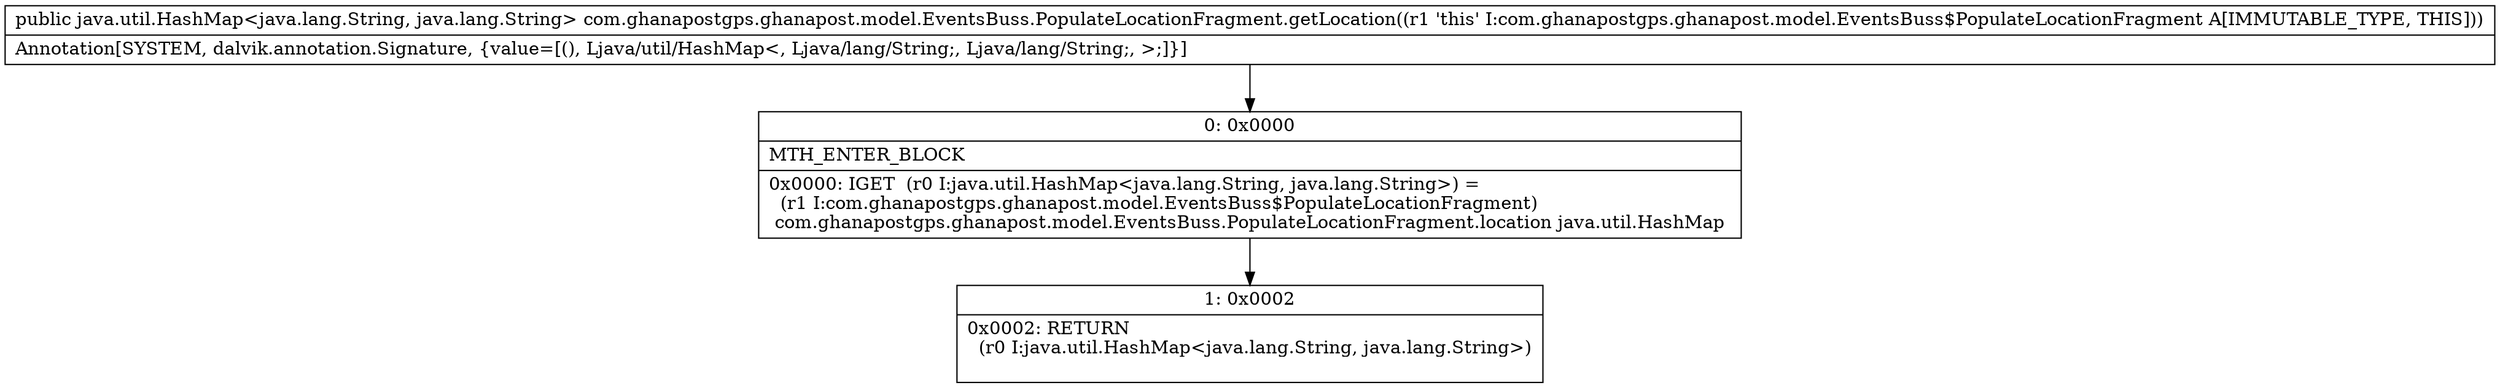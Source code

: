 digraph "CFG forcom.ghanapostgps.ghanapost.model.EventsBuss.PopulateLocationFragment.getLocation()Ljava\/util\/HashMap;" {
Node_0 [shape=record,label="{0\:\ 0x0000|MTH_ENTER_BLOCK\l|0x0000: IGET  (r0 I:java.util.HashMap\<java.lang.String, java.lang.String\>) = \l  (r1 I:com.ghanapostgps.ghanapost.model.EventsBuss$PopulateLocationFragment)\l com.ghanapostgps.ghanapost.model.EventsBuss.PopulateLocationFragment.location java.util.HashMap \l}"];
Node_1 [shape=record,label="{1\:\ 0x0002|0x0002: RETURN  \l  (r0 I:java.util.HashMap\<java.lang.String, java.lang.String\>)\l \l}"];
MethodNode[shape=record,label="{public java.util.HashMap\<java.lang.String, java.lang.String\> com.ghanapostgps.ghanapost.model.EventsBuss.PopulateLocationFragment.getLocation((r1 'this' I:com.ghanapostgps.ghanapost.model.EventsBuss$PopulateLocationFragment A[IMMUTABLE_TYPE, THIS]))  | Annotation[SYSTEM, dalvik.annotation.Signature, \{value=[(), Ljava\/util\/HashMap\<, Ljava\/lang\/String;, Ljava\/lang\/String;, \>;]\}]\l}"];
MethodNode -> Node_0;
Node_0 -> Node_1;
}

